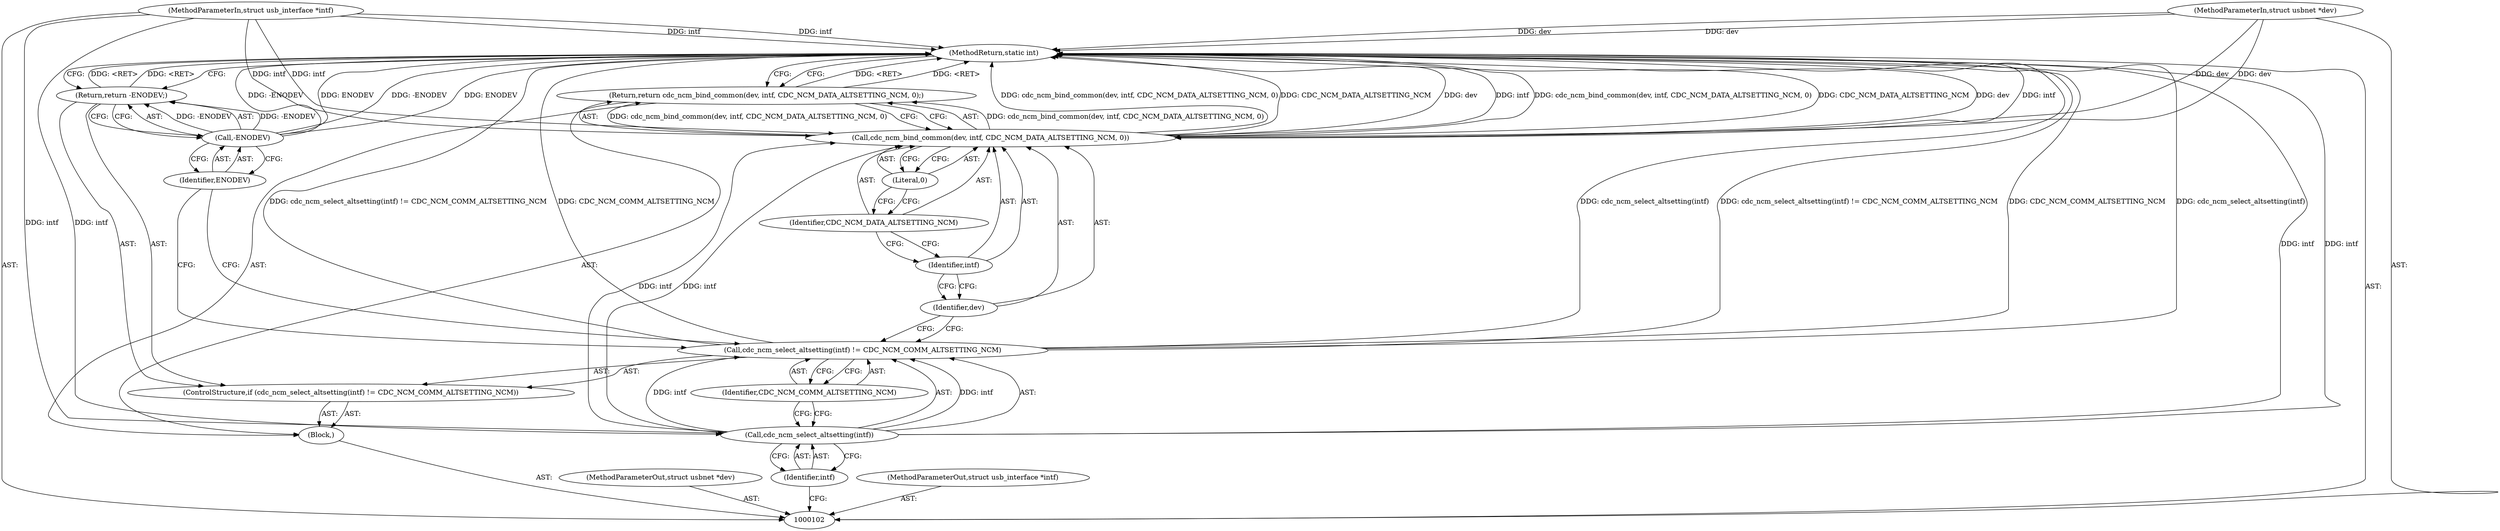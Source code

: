 digraph "0_linux_4d06dd537f95683aba3651098ae288b7cbff8274" {
"1000120" [label="(MethodReturn,static int)"];
"1000103" [label="(MethodParameterIn,struct usbnet *dev)"];
"1000148" [label="(MethodParameterOut,struct usbnet *dev)"];
"1000104" [label="(MethodParameterIn,struct usb_interface *intf)"];
"1000149" [label="(MethodParameterOut,struct usb_interface *intf)"];
"1000114" [label="(Return,return cdc_ncm_bind_common(dev, intf, CDC_NCM_DATA_ALTSETTING_NCM, 0);)"];
"1000116" [label="(Identifier,dev)"];
"1000117" [label="(Identifier,intf)"];
"1000118" [label="(Identifier,CDC_NCM_DATA_ALTSETTING_NCM)"];
"1000119" [label="(Literal,0)"];
"1000115" [label="(Call,cdc_ncm_bind_common(dev, intf, CDC_NCM_DATA_ALTSETTING_NCM, 0))"];
"1000105" [label="(Block,)"];
"1000106" [label="(ControlStructure,if (cdc_ncm_select_altsetting(intf) != CDC_NCM_COMM_ALTSETTING_NCM))"];
"1000109" [label="(Identifier,intf)"];
"1000110" [label="(Identifier,CDC_NCM_COMM_ALTSETTING_NCM)"];
"1000107" [label="(Call,cdc_ncm_select_altsetting(intf) != CDC_NCM_COMM_ALTSETTING_NCM)"];
"1000108" [label="(Call,cdc_ncm_select_altsetting(intf))"];
"1000112" [label="(Call,-ENODEV)"];
"1000113" [label="(Identifier,ENODEV)"];
"1000111" [label="(Return,return -ENODEV;)"];
"1000120" -> "1000102"  [label="AST: "];
"1000120" -> "1000111"  [label="CFG: "];
"1000120" -> "1000114"  [label="CFG: "];
"1000111" -> "1000120"  [label="DDG: <RET>"];
"1000115" -> "1000120"  [label="DDG: intf"];
"1000115" -> "1000120"  [label="DDG: cdc_ncm_bind_common(dev, intf, CDC_NCM_DATA_ALTSETTING_NCM, 0)"];
"1000115" -> "1000120"  [label="DDG: CDC_NCM_DATA_ALTSETTING_NCM"];
"1000115" -> "1000120"  [label="DDG: dev"];
"1000107" -> "1000120"  [label="DDG: cdc_ncm_select_altsetting(intf)"];
"1000107" -> "1000120"  [label="DDG: cdc_ncm_select_altsetting(intf) != CDC_NCM_COMM_ALTSETTING_NCM"];
"1000107" -> "1000120"  [label="DDG: CDC_NCM_COMM_ALTSETTING_NCM"];
"1000104" -> "1000120"  [label="DDG: intf"];
"1000103" -> "1000120"  [label="DDG: dev"];
"1000112" -> "1000120"  [label="DDG: -ENODEV"];
"1000112" -> "1000120"  [label="DDG: ENODEV"];
"1000108" -> "1000120"  [label="DDG: intf"];
"1000114" -> "1000120"  [label="DDG: <RET>"];
"1000103" -> "1000102"  [label="AST: "];
"1000103" -> "1000120"  [label="DDG: dev"];
"1000103" -> "1000115"  [label="DDG: dev"];
"1000148" -> "1000102"  [label="AST: "];
"1000104" -> "1000102"  [label="AST: "];
"1000104" -> "1000120"  [label="DDG: intf"];
"1000104" -> "1000108"  [label="DDG: intf"];
"1000104" -> "1000115"  [label="DDG: intf"];
"1000149" -> "1000102"  [label="AST: "];
"1000114" -> "1000105"  [label="AST: "];
"1000114" -> "1000115"  [label="CFG: "];
"1000115" -> "1000114"  [label="AST: "];
"1000120" -> "1000114"  [label="CFG: "];
"1000114" -> "1000120"  [label="DDG: <RET>"];
"1000115" -> "1000114"  [label="DDG: cdc_ncm_bind_common(dev, intf, CDC_NCM_DATA_ALTSETTING_NCM, 0)"];
"1000116" -> "1000115"  [label="AST: "];
"1000116" -> "1000107"  [label="CFG: "];
"1000117" -> "1000116"  [label="CFG: "];
"1000117" -> "1000115"  [label="AST: "];
"1000117" -> "1000116"  [label="CFG: "];
"1000118" -> "1000117"  [label="CFG: "];
"1000118" -> "1000115"  [label="AST: "];
"1000118" -> "1000117"  [label="CFG: "];
"1000119" -> "1000118"  [label="CFG: "];
"1000119" -> "1000115"  [label="AST: "];
"1000119" -> "1000118"  [label="CFG: "];
"1000115" -> "1000119"  [label="CFG: "];
"1000115" -> "1000114"  [label="AST: "];
"1000115" -> "1000119"  [label="CFG: "];
"1000116" -> "1000115"  [label="AST: "];
"1000117" -> "1000115"  [label="AST: "];
"1000118" -> "1000115"  [label="AST: "];
"1000119" -> "1000115"  [label="AST: "];
"1000114" -> "1000115"  [label="CFG: "];
"1000115" -> "1000120"  [label="DDG: intf"];
"1000115" -> "1000120"  [label="DDG: cdc_ncm_bind_common(dev, intf, CDC_NCM_DATA_ALTSETTING_NCM, 0)"];
"1000115" -> "1000120"  [label="DDG: CDC_NCM_DATA_ALTSETTING_NCM"];
"1000115" -> "1000120"  [label="DDG: dev"];
"1000115" -> "1000114"  [label="DDG: cdc_ncm_bind_common(dev, intf, CDC_NCM_DATA_ALTSETTING_NCM, 0)"];
"1000103" -> "1000115"  [label="DDG: dev"];
"1000108" -> "1000115"  [label="DDG: intf"];
"1000104" -> "1000115"  [label="DDG: intf"];
"1000105" -> "1000102"  [label="AST: "];
"1000106" -> "1000105"  [label="AST: "];
"1000114" -> "1000105"  [label="AST: "];
"1000106" -> "1000105"  [label="AST: "];
"1000107" -> "1000106"  [label="AST: "];
"1000111" -> "1000106"  [label="AST: "];
"1000109" -> "1000108"  [label="AST: "];
"1000109" -> "1000102"  [label="CFG: "];
"1000108" -> "1000109"  [label="CFG: "];
"1000110" -> "1000107"  [label="AST: "];
"1000110" -> "1000108"  [label="CFG: "];
"1000107" -> "1000110"  [label="CFG: "];
"1000107" -> "1000106"  [label="AST: "];
"1000107" -> "1000110"  [label="CFG: "];
"1000108" -> "1000107"  [label="AST: "];
"1000110" -> "1000107"  [label="AST: "];
"1000113" -> "1000107"  [label="CFG: "];
"1000116" -> "1000107"  [label="CFG: "];
"1000107" -> "1000120"  [label="DDG: cdc_ncm_select_altsetting(intf)"];
"1000107" -> "1000120"  [label="DDG: cdc_ncm_select_altsetting(intf) != CDC_NCM_COMM_ALTSETTING_NCM"];
"1000107" -> "1000120"  [label="DDG: CDC_NCM_COMM_ALTSETTING_NCM"];
"1000108" -> "1000107"  [label="DDG: intf"];
"1000108" -> "1000107"  [label="AST: "];
"1000108" -> "1000109"  [label="CFG: "];
"1000109" -> "1000108"  [label="AST: "];
"1000110" -> "1000108"  [label="CFG: "];
"1000108" -> "1000120"  [label="DDG: intf"];
"1000108" -> "1000107"  [label="DDG: intf"];
"1000104" -> "1000108"  [label="DDG: intf"];
"1000108" -> "1000115"  [label="DDG: intf"];
"1000112" -> "1000111"  [label="AST: "];
"1000112" -> "1000113"  [label="CFG: "];
"1000113" -> "1000112"  [label="AST: "];
"1000111" -> "1000112"  [label="CFG: "];
"1000112" -> "1000120"  [label="DDG: -ENODEV"];
"1000112" -> "1000120"  [label="DDG: ENODEV"];
"1000112" -> "1000111"  [label="DDG: -ENODEV"];
"1000113" -> "1000112"  [label="AST: "];
"1000113" -> "1000107"  [label="CFG: "];
"1000112" -> "1000113"  [label="CFG: "];
"1000111" -> "1000106"  [label="AST: "];
"1000111" -> "1000112"  [label="CFG: "];
"1000112" -> "1000111"  [label="AST: "];
"1000120" -> "1000111"  [label="CFG: "];
"1000111" -> "1000120"  [label="DDG: <RET>"];
"1000112" -> "1000111"  [label="DDG: -ENODEV"];
}
